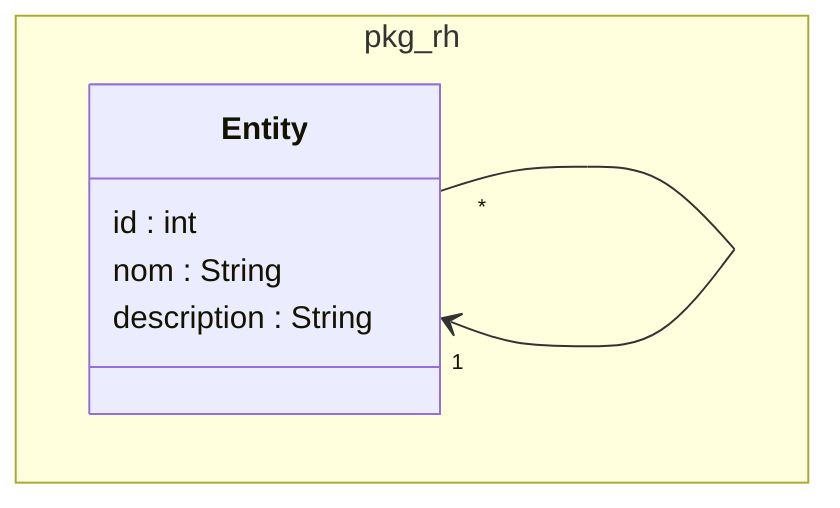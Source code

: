 classDiagram

namespace pkg_rh {

class Entity {
  id : int
  nom : String
  description : String
}

}

Entity "*" --> "1" Entity